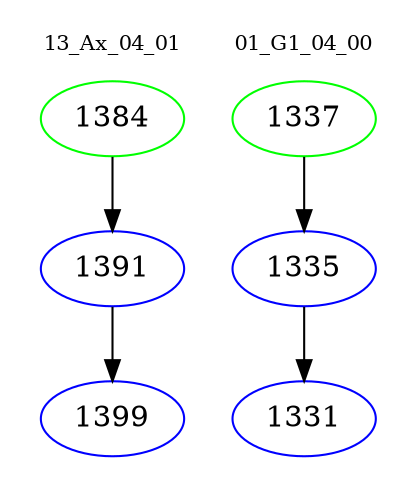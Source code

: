 digraph{
subgraph cluster_0 {
color = white
label = "13_Ax_04_01";
fontsize=10;
T0_1384 [label="1384", color="green"]
T0_1384 -> T0_1391 [color="black"]
T0_1391 [label="1391", color="blue"]
T0_1391 -> T0_1399 [color="black"]
T0_1399 [label="1399", color="blue"]
}
subgraph cluster_1 {
color = white
label = "01_G1_04_00";
fontsize=10;
T1_1337 [label="1337", color="green"]
T1_1337 -> T1_1335 [color="black"]
T1_1335 [label="1335", color="blue"]
T1_1335 -> T1_1331 [color="black"]
T1_1331 [label="1331", color="blue"]
}
}
